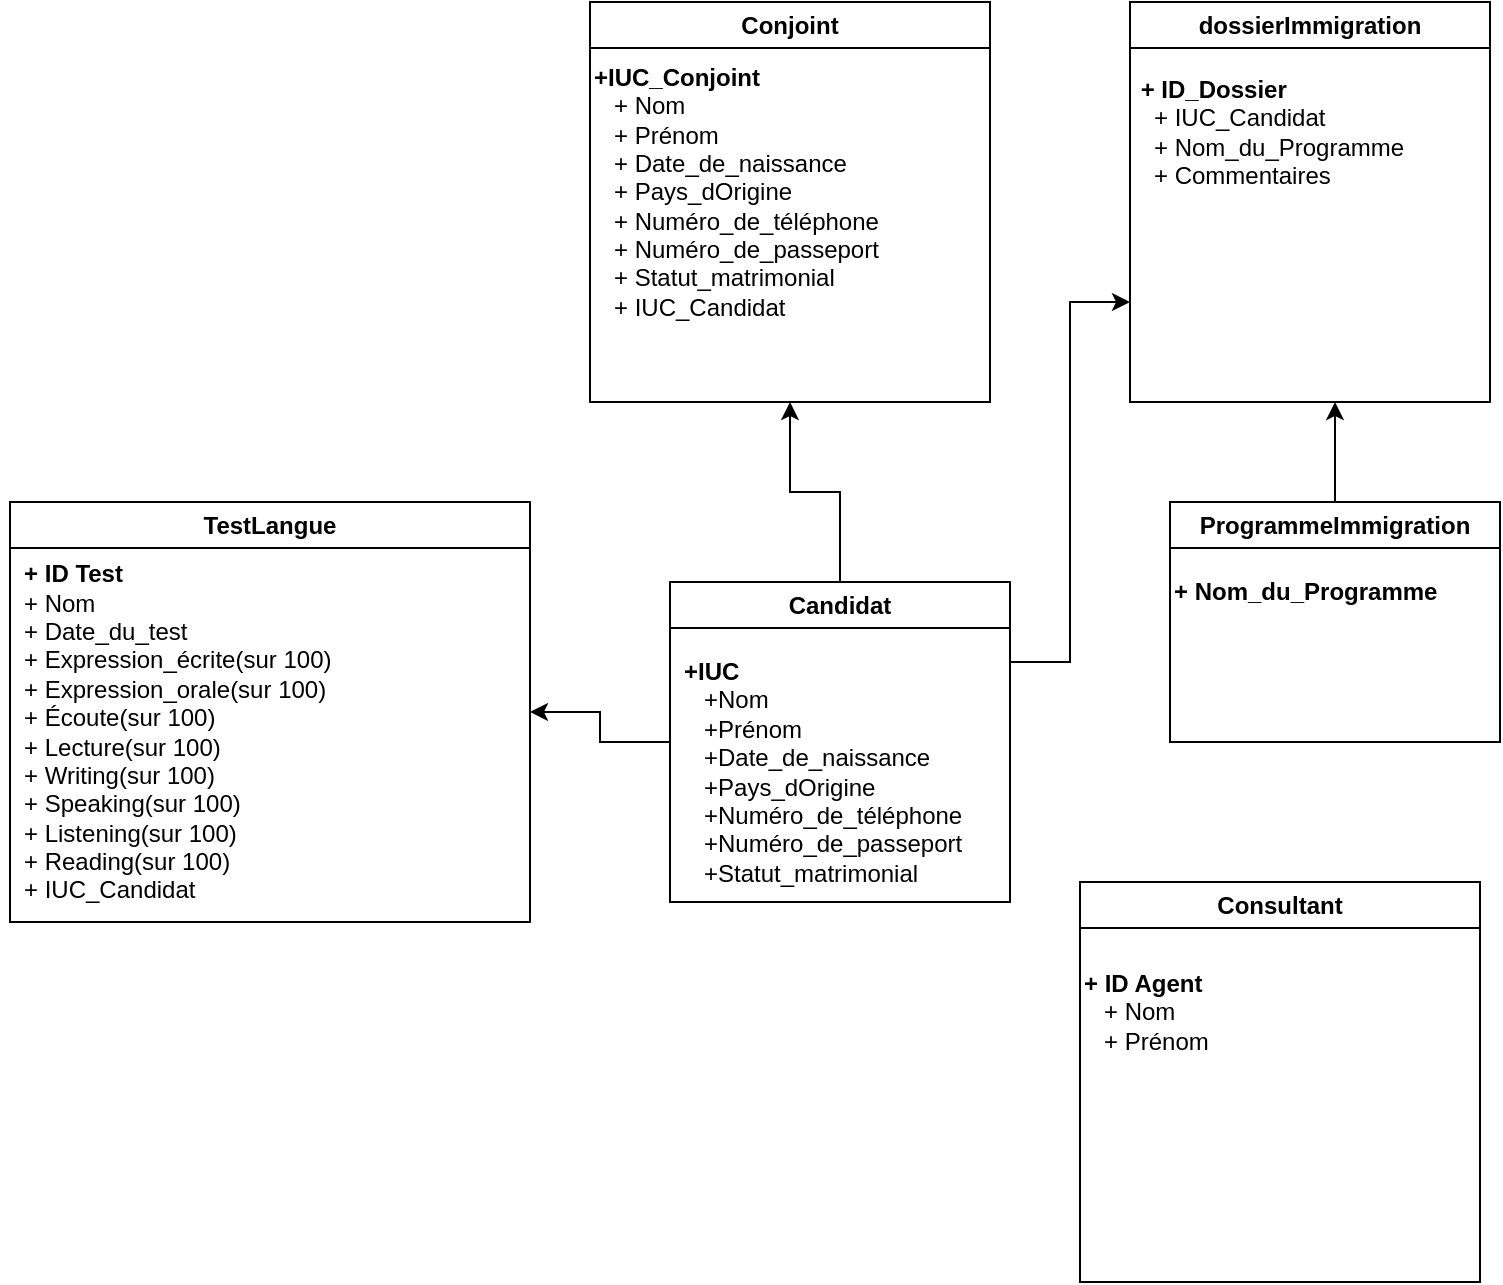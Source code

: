<mxfile version="23.1.4" type="github">
  <diagram name="Page-1" id="j6gaB9ZwWaKEjjKQ21FU">
    <mxGraphModel dx="794" dy="458" grid="1" gridSize="10" guides="1" tooltips="1" connect="1" arrows="1" fold="1" page="1" pageScale="1" pageWidth="850" pageHeight="1100" math="0" shadow="0">
      <root>
        <mxCell id="0" />
        <mxCell id="1" parent="0" />
        <mxCell id="Mq75wvSU8-o3wIUoxBFN-47" style="edgeStyle=orthogonalEdgeStyle;rounded=0;orthogonalLoop=1;jettySize=auto;html=1;" edge="1" parent="1" source="Mq75wvSU8-o3wIUoxBFN-12">
          <mxGeometry relative="1" as="geometry">
            <mxPoint x="672.5" y="220" as="targetPoint" />
          </mxGeometry>
        </mxCell>
        <mxCell id="Mq75wvSU8-o3wIUoxBFN-12" value="ProgrammeImmigration" style="swimlane;whiteSpace=wrap;html=1;startSize=23;" vertex="1" parent="1">
          <mxGeometry x="590" y="270" width="165" height="120" as="geometry" />
        </mxCell>
        <mxCell id="Mq75wvSU8-o3wIUoxBFN-13" value="&lt;b&gt;+ Nom_du_Programme&lt;/b&gt;" style="text;html=1;align=left;verticalAlign=middle;resizable=0;points=[];autosize=1;strokeColor=none;fillColor=none;" vertex="1" parent="Mq75wvSU8-o3wIUoxBFN-12">
          <mxGeometry y="30" width="160" height="30" as="geometry" />
        </mxCell>
        <mxCell id="Mq75wvSU8-o3wIUoxBFN-43" style="edgeStyle=orthogonalEdgeStyle;rounded=0;orthogonalLoop=1;jettySize=auto;html=1;exitX=0.5;exitY=0;exitDx=0;exitDy=0;entryX=0.5;entryY=1;entryDx=0;entryDy=0;" edge="1" parent="1" source="Mq75wvSU8-o3wIUoxBFN-17" target="Mq75wvSU8-o3wIUoxBFN-26">
          <mxGeometry relative="1" as="geometry" />
        </mxCell>
        <mxCell id="Mq75wvSU8-o3wIUoxBFN-44" style="edgeStyle=orthogonalEdgeStyle;rounded=0;orthogonalLoop=1;jettySize=auto;html=1;exitX=0;exitY=0.5;exitDx=0;exitDy=0;entryX=1;entryY=0.5;entryDx=0;entryDy=0;" edge="1" parent="1" source="Mq75wvSU8-o3wIUoxBFN-17" target="Mq75wvSU8-o3wIUoxBFN-27">
          <mxGeometry relative="1" as="geometry" />
        </mxCell>
        <mxCell id="Mq75wvSU8-o3wIUoxBFN-46" style="edgeStyle=orthogonalEdgeStyle;rounded=0;orthogonalLoop=1;jettySize=auto;html=1;exitX=1;exitY=0.25;exitDx=0;exitDy=0;entryX=0;entryY=0.75;entryDx=0;entryDy=0;" edge="1" parent="1" source="Mq75wvSU8-o3wIUoxBFN-17" target="Mq75wvSU8-o3wIUoxBFN-35">
          <mxGeometry relative="1" as="geometry" />
        </mxCell>
        <mxCell id="Mq75wvSU8-o3wIUoxBFN-17" value="Candidat" style="swimlane;whiteSpace=wrap;html=1;" vertex="1" parent="1">
          <mxGeometry x="340" y="310" width="170" height="160" as="geometry" />
        </mxCell>
        <mxCell id="Mq75wvSU8-o3wIUoxBFN-25" value="&lt;div&gt;&lt;b&gt;+IUC&lt;/b&gt;&lt;/div&gt;&lt;div&gt;&amp;nbsp; &amp;nbsp;+Nom&lt;/div&gt;&lt;div&gt;&amp;nbsp; &amp;nbsp;+Prénom&lt;/div&gt;&lt;div&gt;&amp;nbsp; &amp;nbsp;+Date_de_naissance&lt;/div&gt;&lt;div&gt;&amp;nbsp; &amp;nbsp;+Pays_dOrigine&lt;/div&gt;&lt;div&gt;&amp;nbsp; &amp;nbsp;+Numéro_de_téléphone&lt;/div&gt;&lt;div&gt;&amp;nbsp; &amp;nbsp;+Numéro_de_passeport&lt;/div&gt;&lt;div&gt;&amp;nbsp; &amp;nbsp;+Statut_matrimonial&lt;/div&gt;" style="text;html=1;align=left;verticalAlign=middle;resizable=0;points=[];autosize=1;strokeColor=none;fillColor=none;" vertex="1" parent="Mq75wvSU8-o3wIUoxBFN-17">
          <mxGeometry x="5" y="30" width="160" height="130" as="geometry" />
        </mxCell>
        <mxCell id="Mq75wvSU8-o3wIUoxBFN-26" value="Conjoint" style="swimlane;whiteSpace=wrap;html=1;" vertex="1" parent="1">
          <mxGeometry x="300" y="20" width="200" height="200" as="geometry" />
        </mxCell>
        <mxCell id="Mq75wvSU8-o3wIUoxBFN-33" value="&lt;div&gt;&lt;b&gt;+IUC_Conjoint&lt;/b&gt;&lt;/div&gt;&lt;div&gt;&amp;nbsp; &amp;nbsp;+ Nom&lt;/div&gt;&lt;div&gt;&amp;nbsp; &amp;nbsp;+ Prénom&lt;/div&gt;&lt;div&gt;&amp;nbsp; &amp;nbsp;+ Date_de_naissance&lt;/div&gt;&lt;div&gt;&amp;nbsp; &amp;nbsp;+ Pays_dOrigine&lt;/div&gt;&lt;div&gt;&amp;nbsp; &amp;nbsp;+ Numéro_de_téléphone&lt;/div&gt;&lt;div&gt;&amp;nbsp; &amp;nbsp;+ Numéro_de_passeport&lt;/div&gt;&lt;div&gt;&amp;nbsp; &amp;nbsp;+ Statut_matrimonial&lt;/div&gt;&lt;div&gt;&amp;nbsp; &amp;nbsp;+ IUC_Candidat&lt;/div&gt;" style="text;html=1;align=left;verticalAlign=middle;resizable=0;points=[];autosize=1;strokeColor=none;fillColor=none;" vertex="1" parent="Mq75wvSU8-o3wIUoxBFN-26">
          <mxGeometry y="25" width="170" height="140" as="geometry" />
        </mxCell>
        <mxCell id="Mq75wvSU8-o3wIUoxBFN-27" value="TestLangue" style="swimlane;whiteSpace=wrap;html=1;" vertex="1" parent="1">
          <mxGeometry x="10" y="270" width="260" height="210" as="geometry" />
        </mxCell>
        <mxCell id="Mq75wvSU8-o3wIUoxBFN-28" value="&lt;div&gt;&amp;nbsp; &amp;nbsp;&lt;b&gt;+ ID Test&lt;/b&gt;&lt;/div&gt;&lt;div&gt;&amp;nbsp; &amp;nbsp;+ Nom&lt;/div&gt;&lt;div&gt;&amp;nbsp; &amp;nbsp;+ Date_du_test&lt;/div&gt;&lt;div&gt;&amp;nbsp; &amp;nbsp;+ Expression_écrite(sur 100)&lt;/div&gt;&lt;div&gt;&amp;nbsp; &amp;nbsp;+ Expression_orale(sur 100)&lt;/div&gt;&lt;div&gt;&amp;nbsp; &amp;nbsp;+ Écoute(sur 100)&lt;/div&gt;&lt;div&gt;&amp;nbsp; &amp;nbsp;+ Lecture(sur 100)&lt;/div&gt;&lt;div&gt;&amp;nbsp; &amp;nbsp;+ Writing(sur 100)&lt;/div&gt;&lt;div&gt;&amp;nbsp; &amp;nbsp;+ Speaking(sur 100)&lt;/div&gt;&lt;div&gt;&amp;nbsp; &amp;nbsp;+ Listening(sur 100)&lt;/div&gt;&lt;div&gt;&amp;nbsp; &amp;nbsp;+ Reading(sur 100)&lt;/div&gt;&lt;div&gt;&amp;nbsp; &amp;nbsp;+ IUC_Candidat&lt;/div&gt;" style="text;html=1;align=left;verticalAlign=middle;resizable=0;points=[];autosize=1;strokeColor=none;fillColor=none;" vertex="1" parent="Mq75wvSU8-o3wIUoxBFN-27">
          <mxGeometry x="-5" y="20" width="190" height="190" as="geometry" />
        </mxCell>
        <mxCell id="Mq75wvSU8-o3wIUoxBFN-29" value="Consultant" style="swimlane;whiteSpace=wrap;html=1;" vertex="1" parent="1">
          <mxGeometry x="545" y="460" width="200" height="200" as="geometry" />
        </mxCell>
        <mxCell id="Mq75wvSU8-o3wIUoxBFN-30" value="&lt;div&gt;&lt;b&gt;+ ID Agent&lt;/b&gt;&lt;/div&gt;&lt;div&gt;&amp;nbsp; &amp;nbsp;+ Nom&lt;/div&gt;&lt;div&gt;&amp;nbsp; &amp;nbsp;+ Prénom&lt;/div&gt;" style="text;html=1;align=left;verticalAlign=middle;resizable=0;points=[];autosize=1;strokeColor=none;fillColor=none;" vertex="1" parent="Mq75wvSU8-o3wIUoxBFN-29">
          <mxGeometry y="35" width="90" height="60" as="geometry" />
        </mxCell>
        <mxCell id="Mq75wvSU8-o3wIUoxBFN-35" value=" dossierImmigration" style="swimlane;whiteSpace=wrap;html=1;" vertex="1" parent="1">
          <mxGeometry x="570" y="20" width="180" height="200" as="geometry" />
        </mxCell>
        <mxCell id="Mq75wvSU8-o3wIUoxBFN-36" value="&lt;div&gt;&amp;nbsp;&lt;b&gt;+ ID_Dossier&amp;nbsp;&lt;/b&gt;&lt;/div&gt;&lt;div&gt;&amp;nbsp; &amp;nbsp;+ IUC_Candidat&amp;nbsp;&lt;/div&gt;&lt;div&gt;&amp;nbsp; &amp;nbsp;+ Nom_du_Programme&amp;nbsp;&lt;/div&gt;&lt;div&gt;&amp;nbsp; &amp;nbsp;+ Commentaires&lt;/div&gt;" style="text;html=1;align=left;verticalAlign=middle;resizable=0;points=[];autosize=1;strokeColor=none;fillColor=none;" vertex="1" parent="Mq75wvSU8-o3wIUoxBFN-35">
          <mxGeometry y="30" width="160" height="70" as="geometry" />
        </mxCell>
      </root>
    </mxGraphModel>
  </diagram>
</mxfile>
